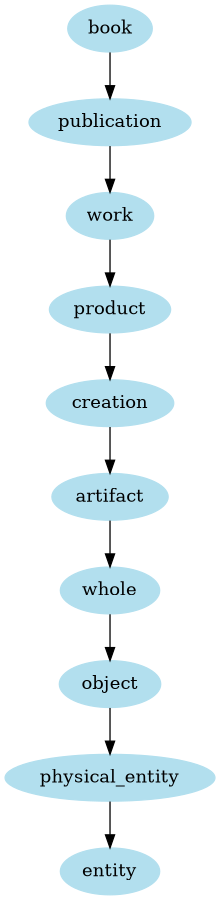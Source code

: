 digraph unix {
	node [color=lightblue2 style=filled]
	size="6,6"
	book -> publication
	publication -> work
	work -> product
	product -> creation
	creation -> artifact
	artifact -> whole
	whole -> object
	object -> physical_entity
	physical_entity -> entity
}
